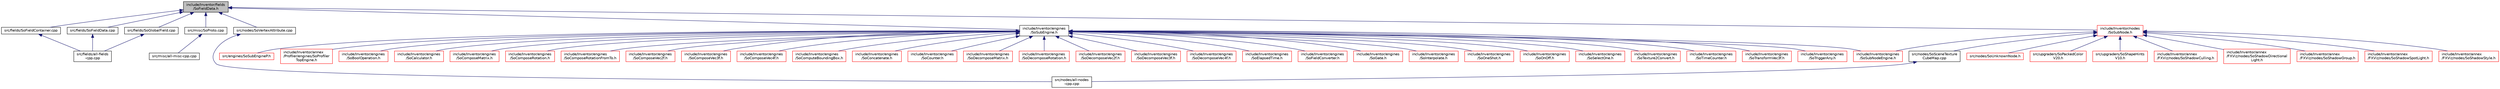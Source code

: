 digraph "include/Inventor/fields/SoFieldData.h"
{
 // LATEX_PDF_SIZE
  edge [fontname="Helvetica",fontsize="10",labelfontname="Helvetica",labelfontsize="10"];
  node [fontname="Helvetica",fontsize="10",shape=record];
  Node1 [label="include/Inventor/fields\l/SoFieldData.h",height=0.2,width=0.4,color="black", fillcolor="grey75", style="filled", fontcolor="black",tooltip=" "];
  Node1 -> Node2 [dir="back",color="midnightblue",fontsize="10",style="solid",fontname="Helvetica"];
  Node2 [label="src/fields/SoFieldContainer.cpp",height=0.2,width=0.4,color="black", fillcolor="white", style="filled",URL="$SoFieldContainer_8cpp.html",tooltip=" "];
  Node2 -> Node3 [dir="back",color="midnightblue",fontsize="10",style="solid",fontname="Helvetica"];
  Node3 [label="src/fields/all-fields\l-cpp.cpp",height=0.2,width=0.4,color="black", fillcolor="white", style="filled",URL="$all-fields-cpp_8cpp.html",tooltip=" "];
  Node1 -> Node4 [dir="back",color="midnightblue",fontsize="10",style="solid",fontname="Helvetica"];
  Node4 [label="src/fields/SoFieldData.cpp",height=0.2,width=0.4,color="black", fillcolor="white", style="filled",URL="$SoFieldData_8cpp.html",tooltip=" "];
  Node4 -> Node3 [dir="back",color="midnightblue",fontsize="10",style="solid",fontname="Helvetica"];
  Node1 -> Node5 [dir="back",color="midnightblue",fontsize="10",style="solid",fontname="Helvetica"];
  Node5 [label="src/fields/SoGlobalField.cpp",height=0.2,width=0.4,color="black", fillcolor="white", style="filled",URL="$SoGlobalField_8cpp.html",tooltip=" "];
  Node5 -> Node3 [dir="back",color="midnightblue",fontsize="10",style="solid",fontname="Helvetica"];
  Node1 -> Node6 [dir="back",color="midnightblue",fontsize="10",style="solid",fontname="Helvetica"];
  Node6 [label="src/misc/SoProto.cpp",height=0.2,width=0.4,color="black", fillcolor="white", style="filled",URL="$SoProto_8cpp.html",tooltip=" "];
  Node6 -> Node7 [dir="back",color="midnightblue",fontsize="10",style="solid",fontname="Helvetica"];
  Node7 [label="src/misc/all-misc-cpp.cpp",height=0.2,width=0.4,color="black", fillcolor="white", style="filled",URL="$all-misc-cpp_8cpp.html",tooltip=" "];
  Node1 -> Node8 [dir="back",color="midnightblue",fontsize="10",style="solid",fontname="Helvetica"];
  Node8 [label="src/nodes/SoVertexAttribute.cpp",height=0.2,width=0.4,color="black", fillcolor="white", style="filled",URL="$SoVertexAttribute_8cpp.html",tooltip=" "];
  Node8 -> Node9 [dir="back",color="midnightblue",fontsize="10",style="solid",fontname="Helvetica"];
  Node9 [label="src/nodes/all-nodes\l-cpp.cpp",height=0.2,width=0.4,color="black", fillcolor="white", style="filled",URL="$all-nodes-cpp_8cpp.html",tooltip=" "];
  Node1 -> Node10 [dir="back",color="midnightblue",fontsize="10",style="solid",fontname="Helvetica"];
  Node10 [label="include/Inventor/engines\l/SoSubEngine.h",height=0.2,width=0.4,color="black", fillcolor="white", style="filled",URL="$SoSubEngine_8h.html",tooltip=" "];
  Node10 -> Node11 [dir="back",color="midnightblue",fontsize="10",style="solid",fontname="Helvetica"];
  Node11 [label="src/engines/SoSubEngineP.h",height=0.2,width=0.4,color="red", fillcolor="white", style="filled",URL="$SoSubEngineP_8h.html",tooltip=" "];
  Node10 -> Node49 [dir="back",color="midnightblue",fontsize="10",style="solid",fontname="Helvetica"];
  Node49 [label="include/Inventor/annex\l/Profiler/engines/SoProfiler\lTopEngine.h",height=0.2,width=0.4,color="red", fillcolor="white", style="filled",URL="$SoProfilerTopEngine_8h.html",tooltip=" "];
  Node10 -> Node51 [dir="back",color="midnightblue",fontsize="10",style="solid",fontname="Helvetica"];
  Node51 [label="include/Inventor/engines\l/SoBoolOperation.h",height=0.2,width=0.4,color="red", fillcolor="white", style="filled",URL="$SoBoolOperation_8h.html",tooltip=" "];
  Node10 -> Node55 [dir="back",color="midnightblue",fontsize="10",style="solid",fontname="Helvetica"];
  Node55 [label="include/Inventor/engines\l/SoCalculator.h",height=0.2,width=0.4,color="red", fillcolor="white", style="filled",URL="$SoCalculator_8h.html",tooltip=" "];
  Node10 -> Node59 [dir="back",color="midnightblue",fontsize="10",style="solid",fontname="Helvetica"];
  Node59 [label="include/Inventor/engines\l/SoComposeMatrix.h",height=0.2,width=0.4,color="red", fillcolor="white", style="filled",URL="$SoComposeMatrix_8h.html",tooltip=" "];
  Node10 -> Node61 [dir="back",color="midnightblue",fontsize="10",style="solid",fontname="Helvetica"];
  Node61 [label="include/Inventor/engines\l/SoComposeRotation.h",height=0.2,width=0.4,color="red", fillcolor="white", style="filled",URL="$SoComposeRotation_8h.html",tooltip=" "];
  Node10 -> Node62 [dir="back",color="midnightblue",fontsize="10",style="solid",fontname="Helvetica"];
  Node62 [label="include/Inventor/engines\l/SoComposeRotationFromTo.h",height=0.2,width=0.4,color="red", fillcolor="white", style="filled",URL="$SoComposeRotationFromTo_8h.html",tooltip=" "];
  Node10 -> Node63 [dir="back",color="midnightblue",fontsize="10",style="solid",fontname="Helvetica"];
  Node63 [label="include/Inventor/engines\l/SoComposeVec2f.h",height=0.2,width=0.4,color="red", fillcolor="white", style="filled",URL="$SoComposeVec2f_8h.html",tooltip=" "];
  Node10 -> Node64 [dir="back",color="midnightblue",fontsize="10",style="solid",fontname="Helvetica"];
  Node64 [label="include/Inventor/engines\l/SoComposeVec3f.h",height=0.2,width=0.4,color="red", fillcolor="white", style="filled",URL="$SoComposeVec3f_8h.html",tooltip=" "];
  Node10 -> Node65 [dir="back",color="midnightblue",fontsize="10",style="solid",fontname="Helvetica"];
  Node65 [label="include/Inventor/engines\l/SoComposeVec4f.h",height=0.2,width=0.4,color="red", fillcolor="white", style="filled",URL="$SoComposeVec4f_8h.html",tooltip=" "];
  Node10 -> Node66 [dir="back",color="midnightblue",fontsize="10",style="solid",fontname="Helvetica"];
  Node66 [label="include/Inventor/engines\l/SoComputeBoundingBox.h",height=0.2,width=0.4,color="red", fillcolor="white", style="filled",URL="$SoComputeBoundingBox_8h.html",tooltip=" "];
  Node10 -> Node67 [dir="back",color="midnightblue",fontsize="10",style="solid",fontname="Helvetica"];
  Node67 [label="include/Inventor/engines\l/SoConcatenate.h",height=0.2,width=0.4,color="red", fillcolor="white", style="filled",URL="$SoConcatenate_8h.html",tooltip=" "];
  Node10 -> Node68 [dir="back",color="midnightblue",fontsize="10",style="solid",fontname="Helvetica"];
  Node68 [label="include/Inventor/engines\l/SoCounter.h",height=0.2,width=0.4,color="red", fillcolor="white", style="filled",URL="$SoCounter_8h.html",tooltip=" "];
  Node10 -> Node69 [dir="back",color="midnightblue",fontsize="10",style="solid",fontname="Helvetica"];
  Node69 [label="include/Inventor/engines\l/SoDecomposeMatrix.h",height=0.2,width=0.4,color="red", fillcolor="white", style="filled",URL="$SoDecomposeMatrix_8h.html",tooltip=" "];
  Node10 -> Node70 [dir="back",color="midnightblue",fontsize="10",style="solid",fontname="Helvetica"];
  Node70 [label="include/Inventor/engines\l/SoDecomposeRotation.h",height=0.2,width=0.4,color="red", fillcolor="white", style="filled",URL="$SoDecomposeRotation_8h.html",tooltip=" "];
  Node10 -> Node71 [dir="back",color="midnightblue",fontsize="10",style="solid",fontname="Helvetica"];
  Node71 [label="include/Inventor/engines\l/SoDecomposeVec2f.h",height=0.2,width=0.4,color="red", fillcolor="white", style="filled",URL="$SoDecomposeVec2f_8h.html",tooltip=" "];
  Node10 -> Node72 [dir="back",color="midnightblue",fontsize="10",style="solid",fontname="Helvetica"];
  Node72 [label="include/Inventor/engines\l/SoDecomposeVec3f.h",height=0.2,width=0.4,color="red", fillcolor="white", style="filled",URL="$SoDecomposeVec3f_8h.html",tooltip=" "];
  Node10 -> Node73 [dir="back",color="midnightblue",fontsize="10",style="solid",fontname="Helvetica"];
  Node73 [label="include/Inventor/engines\l/SoDecomposeVec4f.h",height=0.2,width=0.4,color="red", fillcolor="white", style="filled",URL="$SoDecomposeVec4f_8h.html",tooltip=" "];
  Node10 -> Node74 [dir="back",color="midnightblue",fontsize="10",style="solid",fontname="Helvetica"];
  Node74 [label="include/Inventor/engines\l/SoElapsedTime.h",height=0.2,width=0.4,color="red", fillcolor="white", style="filled",URL="$SoElapsedTime_8h.html",tooltip=" "];
  Node10 -> Node75 [dir="back",color="midnightblue",fontsize="10",style="solid",fontname="Helvetica"];
  Node75 [label="include/Inventor/engines\l/SoFieldConverter.h",height=0.2,width=0.4,color="red", fillcolor="white", style="filled",URL="$SoFieldConverter_8h.html",tooltip=" "];
  Node10 -> Node79 [dir="back",color="midnightblue",fontsize="10",style="solid",fontname="Helvetica"];
  Node79 [label="include/Inventor/engines\l/SoGate.h",height=0.2,width=0.4,color="red", fillcolor="white", style="filled",URL="$SoGate_8h.html",tooltip=" "];
  Node10 -> Node80 [dir="back",color="midnightblue",fontsize="10",style="solid",fontname="Helvetica"];
  Node80 [label="include/Inventor/engines\l/SoInterpolate.h",height=0.2,width=0.4,color="red", fillcolor="white", style="filled",URL="$SoInterpolate_8h.html",tooltip=" "];
  Node10 -> Node86 [dir="back",color="midnightblue",fontsize="10",style="solid",fontname="Helvetica"];
  Node86 [label="include/Inventor/engines\l/SoOneShot.h",height=0.2,width=0.4,color="red", fillcolor="white", style="filled",URL="$SoOneShot_8h.html",tooltip=" "];
  Node10 -> Node87 [dir="back",color="midnightblue",fontsize="10",style="solid",fontname="Helvetica"];
  Node87 [label="include/Inventor/engines\l/SoOnOff.h",height=0.2,width=0.4,color="red", fillcolor="white", style="filled",URL="$SoOnOff_8h.html",tooltip=" "];
  Node10 -> Node88 [dir="back",color="midnightblue",fontsize="10",style="solid",fontname="Helvetica"];
  Node88 [label="include/Inventor/engines\l/SoSelectOne.h",height=0.2,width=0.4,color="red", fillcolor="white", style="filled",URL="$SoSelectOne_8h.html",tooltip=" "];
  Node10 -> Node89 [dir="back",color="midnightblue",fontsize="10",style="solid",fontname="Helvetica"];
  Node89 [label="include/Inventor/engines\l/SoSubNodeEngine.h",height=0.2,width=0.4,color="red", fillcolor="white", style="filled",URL="$SoSubNodeEngine_8h.html",tooltip=" "];
  Node10 -> Node100 [dir="back",color="midnightblue",fontsize="10",style="solid",fontname="Helvetica"];
  Node100 [label="include/Inventor/engines\l/SoTexture2Convert.h",height=0.2,width=0.4,color="red", fillcolor="white", style="filled",URL="$SoTexture2Convert_8h.html",tooltip=" "];
  Node10 -> Node103 [dir="back",color="midnightblue",fontsize="10",style="solid",fontname="Helvetica"];
  Node103 [label="include/Inventor/engines\l/SoTimeCounter.h",height=0.2,width=0.4,color="red", fillcolor="white", style="filled",URL="$SoTimeCounter_8h.html",tooltip=" "];
  Node10 -> Node104 [dir="back",color="midnightblue",fontsize="10",style="solid",fontname="Helvetica"];
  Node104 [label="include/Inventor/engines\l/SoTransformVec3f.h",height=0.2,width=0.4,color="red", fillcolor="white", style="filled",URL="$SoTransformVec3f_8h.html",tooltip=" "];
  Node10 -> Node105 [dir="back",color="midnightblue",fontsize="10",style="solid",fontname="Helvetica"];
  Node105 [label="include/Inventor/engines\l/SoTriggerAny.h",height=0.2,width=0.4,color="red", fillcolor="white", style="filled",URL="$SoTriggerAny_8h.html",tooltip=" "];
  Node1 -> Node106 [dir="back",color="midnightblue",fontsize="10",style="solid",fontname="Helvetica"];
  Node106 [label="include/Inventor/nodes\l/SoSubNode.h",height=0.2,width=0.4,color="red", fillcolor="white", style="filled",URL="$SoSubNode_8h.html",tooltip=" "];
  Node106 -> Node107 [dir="back",color="midnightblue",fontsize="10",style="solid",fontname="Helvetica"];
  Node107 [label="src/nodes/SoSceneTexture\lCubeMap.cpp",height=0.2,width=0.4,color="black", fillcolor="white", style="filled",URL="$SoSceneTextureCubeMap_8cpp.html",tooltip=" "];
  Node107 -> Node9 [dir="back",color="midnightblue",fontsize="10",style="solid",fontname="Helvetica"];
  Node106 -> Node108 [dir="back",color="midnightblue",fontsize="10",style="solid",fontname="Helvetica"];
  Node108 [label="src/nodes/SoUnknownNode.h",height=0.2,width=0.4,color="red", fillcolor="white", style="filled",URL="$SoUnknownNode_8h.html",tooltip=" "];
  Node106 -> Node113 [dir="back",color="midnightblue",fontsize="10",style="solid",fontname="Helvetica"];
  Node113 [label="src/upgraders/SoPackedColor\lV20.h",height=0.2,width=0.4,color="red", fillcolor="white", style="filled",URL="$SoPackedColorV20_8h.html",tooltip=" "];
  Node106 -> Node117 [dir="back",color="midnightblue",fontsize="10",style="solid",fontname="Helvetica"];
  Node117 [label="src/upgraders/SoShapeHints\lV10.h",height=0.2,width=0.4,color="red", fillcolor="white", style="filled",URL="$SoShapeHintsV10_8h.html",tooltip=" "];
  Node106 -> Node119 [dir="back",color="midnightblue",fontsize="10",style="solid",fontname="Helvetica"];
  Node119 [label="include/Inventor/annex\l/FXViz/nodes/SoShadowCulling.h",height=0.2,width=0.4,color="red", fillcolor="white", style="filled",URL="$SoShadowCulling_8h.html",tooltip=" "];
  Node106 -> Node123 [dir="back",color="midnightblue",fontsize="10",style="solid",fontname="Helvetica"];
  Node123 [label="include/Inventor/annex\l/FXViz/nodes/SoShadowDirectional\lLight.h",height=0.2,width=0.4,color="red", fillcolor="white", style="filled",URL="$SoShadowDirectionalLight_8h.html",tooltip=" "];
  Node106 -> Node125 [dir="back",color="midnightblue",fontsize="10",style="solid",fontname="Helvetica"];
  Node125 [label="include/Inventor/annex\l/FXViz/nodes/SoShadowGroup.h",height=0.2,width=0.4,color="red", fillcolor="white", style="filled",URL="$SoShadowGroup_8h.html",tooltip=" "];
  Node106 -> Node127 [dir="back",color="midnightblue",fontsize="10",style="solid",fontname="Helvetica"];
  Node127 [label="include/Inventor/annex\l/FXViz/nodes/SoShadowSpotLight.h",height=0.2,width=0.4,color="red", fillcolor="white", style="filled",URL="$SoShadowSpotLight_8h.html",tooltip=" "];
  Node106 -> Node129 [dir="back",color="midnightblue",fontsize="10",style="solid",fontname="Helvetica"];
  Node129 [label="include/Inventor/annex\l/FXViz/nodes/SoShadowStyle.h",height=0.2,width=0.4,color="red", fillcolor="white", style="filled",URL="$SoShadowStyle_8h.html",tooltip=" "];
  Node106 -> Node89 [dir="back",color="midnightblue",fontsize="10",style="solid",fontname="Helvetica"];
}
